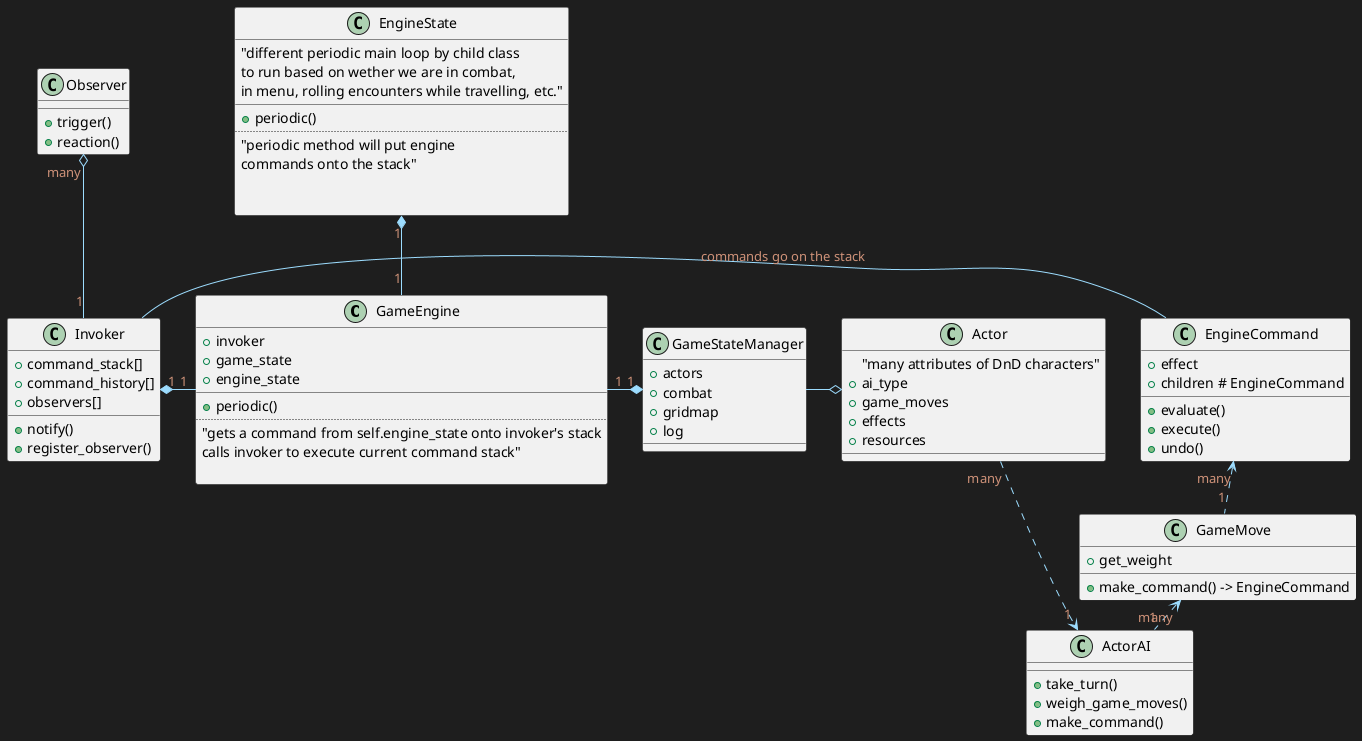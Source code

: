@startuml
skinparam BackgroundColor #1e1e1e
skinparam ArrowColor #9cdcfe
skinparam ArrowFontColor #CE9178
class GameEngine
{
    + invoker
    + game_state
    + engine_state
    __
    + periodic()
    ..
    "gets a command from self.engine_state onto invoker's stack
    calls invoker to execute current command stack"
    
}
class EngineState
{
    "different periodic main loop by child class 
    to run based on wether we are in combat,
    in menu, rolling encounters while travelling, etc."
    __
    + periodic()
    ..
    "periodic method will put engine 
    commands onto the stack"
    
    
}
class Invoker
{
    + command_stack[]
    + command_history[]
    + observers[]
    + notify()
    + register_observer()
    
    
}
class ActorAI
{
    + take_turn()
    + weigh_game_moves()
    + make_command()
}

class GameStateManager
{
    + actors
    + combat
    + gridmap
    + log 
}
class Actor
{
    "many attributes of DnD characters"
    + ai_type
    + game_moves
    + effects
    + resources
    
}
class Observer
{
    + trigger()
    + reaction()
}
class GameMove
{
    + get_weight
    + make_command() -> EngineCommand
}
class EngineCommand
{
    + effect
    + children # EngineCommand
    + evaluate()
    + execute()
    + undo()
}
    
GameEngine "1" -* "1" GameStateManager
GameEngine "1" -l-* "1" Invoker
GameEngine "1" -u-* "1" EngineState
Invoker "1" -u-o "many" Observer
GameStateManager -r-o Actor
Actor "many" .d.> "1" ActorAI
ActorAI "1" .l.> "many" GameMove
GameMove "1" .l.> "many" EngineCommand
EngineCommand -l- Invoker : "commands go on the stack"


@enduml 